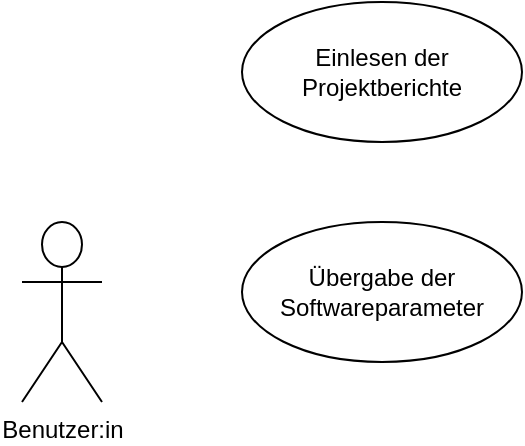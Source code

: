 <mxfile version="24.4.0" type="github">
  <diagram name="Seite-1" id="G-SE2IYkhQB5oXButjqD">
    <mxGraphModel dx="1252" dy="705" grid="1" gridSize="10" guides="1" tooltips="1" connect="1" arrows="1" fold="1" page="1" pageScale="1" pageWidth="827" pageHeight="1169" math="0" shadow="0">
      <root>
        <mxCell id="0" />
        <mxCell id="1" parent="0" />
        <object label="Benutzer:in" id="9fEoeXmsIigOImRHg2mx-1">
          <mxCell style="shape=umlActor;verticalLabelPosition=bottom;verticalAlign=top;html=1;" vertex="1" parent="1">
            <mxGeometry x="60" y="230" width="40" height="90" as="geometry" />
          </mxCell>
        </object>
        <mxCell id="9fEoeXmsIigOImRHg2mx-4" value="Einlesen der Projektberichte" style="ellipse;whiteSpace=wrap;html=1;" vertex="1" parent="1">
          <mxGeometry x="170" y="120" width="140" height="70" as="geometry" />
        </mxCell>
        <mxCell id="9fEoeXmsIigOImRHg2mx-5" value="Übergabe der Softwareparameter" style="ellipse;whiteSpace=wrap;html=1;" vertex="1" parent="1">
          <mxGeometry x="170" y="230" width="140" height="70" as="geometry" />
        </mxCell>
      </root>
    </mxGraphModel>
  </diagram>
</mxfile>

